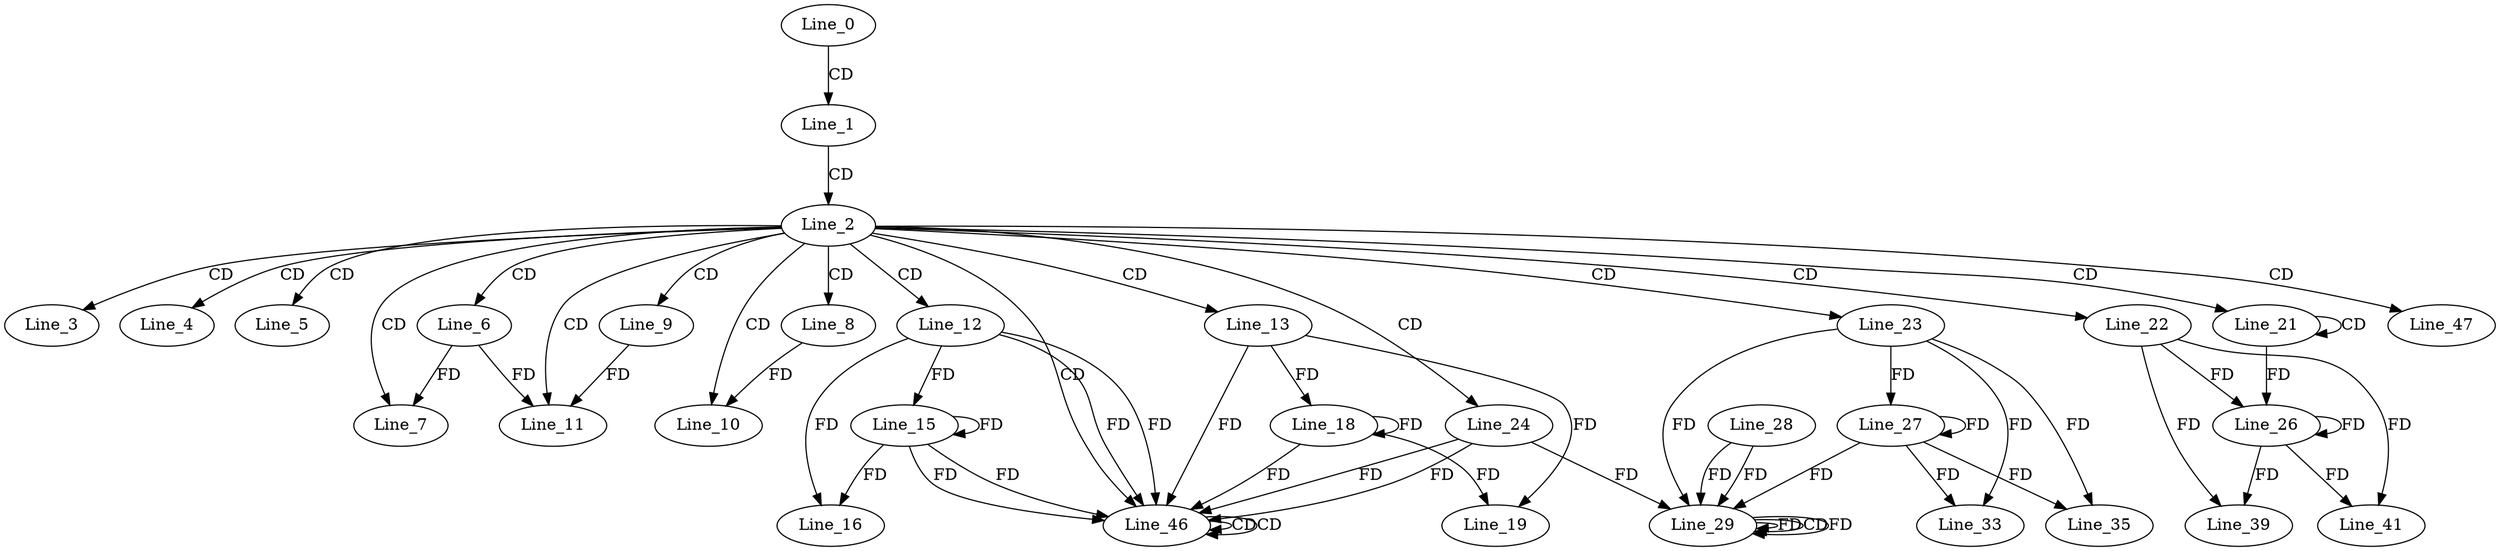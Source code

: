 digraph G {
  Line_0;
  Line_1;
  Line_2;
  Line_3;
  Line_3;
  Line_4;
  Line_5;
  Line_6;
  Line_7;
  Line_8;
  Line_9;
  Line_10;
  Line_11;
  Line_12;
  Line_13;
  Line_15;
  Line_16;
  Line_18;
  Line_19;
  Line_21;
  Line_21;
  Line_22;
  Line_23;
  Line_24;
  Line_26;
  Line_26;
  Line_27;
  Line_29;
  Line_28;
  Line_29;
  Line_29;
  Line_29;
  Line_29;
  Line_33;
  Line_35;
  Line_39;
  Line_41;
  Line_46;
  Line_46;
  Line_46;
  Line_46;
  Line_46;
  Line_47;
  Line_0 -> Line_1 [ label="CD" ];
  Line_1 -> Line_2 [ label="CD" ];
  Line_2 -> Line_3 [ label="CD" ];
  Line_2 -> Line_4 [ label="CD" ];
  Line_2 -> Line_5 [ label="CD" ];
  Line_2 -> Line_6 [ label="CD" ];
  Line_2 -> Line_7 [ label="CD" ];
  Line_6 -> Line_7 [ label="FD" ];
  Line_2 -> Line_8 [ label="CD" ];
  Line_2 -> Line_9 [ label="CD" ];
  Line_2 -> Line_10 [ label="CD" ];
  Line_8 -> Line_10 [ label="FD" ];
  Line_2 -> Line_11 [ label="CD" ];
  Line_6 -> Line_11 [ label="FD" ];
  Line_9 -> Line_11 [ label="FD" ];
  Line_2 -> Line_12 [ label="CD" ];
  Line_2 -> Line_13 [ label="CD" ];
  Line_12 -> Line_15 [ label="FD" ];
  Line_15 -> Line_15 [ label="FD" ];
  Line_12 -> Line_16 [ label="FD" ];
  Line_15 -> Line_16 [ label="FD" ];
  Line_13 -> Line_18 [ label="FD" ];
  Line_18 -> Line_18 [ label="FD" ];
  Line_13 -> Line_19 [ label="FD" ];
  Line_18 -> Line_19 [ label="FD" ];
  Line_2 -> Line_21 [ label="CD" ];
  Line_21 -> Line_21 [ label="CD" ];
  Line_2 -> Line_22 [ label="CD" ];
  Line_2 -> Line_23 [ label="CD" ];
  Line_2 -> Line_24 [ label="CD" ];
  Line_22 -> Line_26 [ label="FD" ];
  Line_26 -> Line_26 [ label="FD" ];
  Line_21 -> Line_26 [ label="FD" ];
  Line_23 -> Line_27 [ label="FD" ];
  Line_27 -> Line_27 [ label="FD" ];
  Line_29 -> Line_29 [ label="FD" ];
  Line_28 -> Line_29 [ label="FD" ];
  Line_23 -> Line_29 [ label="FD" ];
  Line_27 -> Line_29 [ label="FD" ];
  Line_29 -> Line_29 [ label="CD" ];
  Line_24 -> Line_29 [ label="FD" ];
  Line_29 -> Line_29 [ label="FD" ];
  Line_28 -> Line_29 [ label="FD" ];
  Line_23 -> Line_33 [ label="FD" ];
  Line_27 -> Line_33 [ label="FD" ];
  Line_23 -> Line_35 [ label="FD" ];
  Line_27 -> Line_35 [ label="FD" ];
  Line_22 -> Line_39 [ label="FD" ];
  Line_26 -> Line_39 [ label="FD" ];
  Line_22 -> Line_41 [ label="FD" ];
  Line_26 -> Line_41 [ label="FD" ];
  Line_2 -> Line_46 [ label="CD" ];
  Line_12 -> Line_46 [ label="FD" ];
  Line_15 -> Line_46 [ label="FD" ];
  Line_46 -> Line_46 [ label="CD" ];
  Line_12 -> Line_46 [ label="FD" ];
  Line_15 -> Line_46 [ label="FD" ];
  Line_24 -> Line_46 [ label="FD" ];
  Line_46 -> Line_46 [ label="CD" ];
  Line_13 -> Line_46 [ label="FD" ];
  Line_18 -> Line_46 [ label="FD" ];
  Line_24 -> Line_46 [ label="FD" ];
  Line_2 -> Line_47 [ label="CD" ];
}
